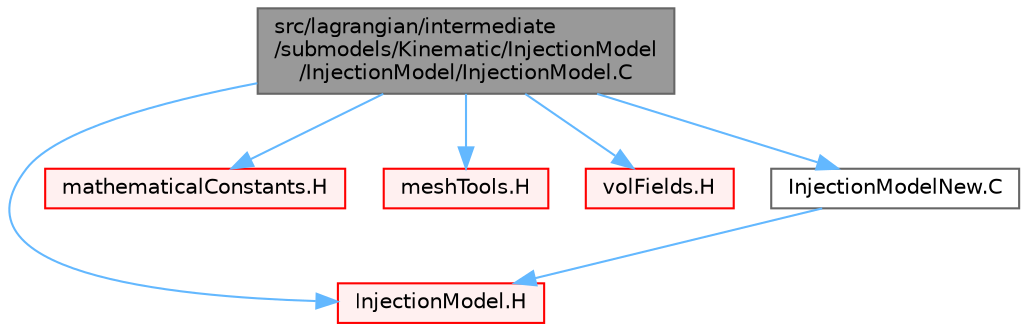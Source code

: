digraph "src/lagrangian/intermediate/submodels/Kinematic/InjectionModel/InjectionModel/InjectionModel.C"
{
 // LATEX_PDF_SIZE
  bgcolor="transparent";
  edge [fontname=Helvetica,fontsize=10,labelfontname=Helvetica,labelfontsize=10];
  node [fontname=Helvetica,fontsize=10,shape=box,height=0.2,width=0.4];
  Node1 [id="Node000001",label="src/lagrangian/intermediate\l/submodels/Kinematic/InjectionModel\l/InjectionModel/InjectionModel.C",height=0.2,width=0.4,color="gray40", fillcolor="grey60", style="filled", fontcolor="black",tooltip=" "];
  Node1 -> Node2 [id="edge1_Node000001_Node000002",color="steelblue1",style="solid",tooltip=" "];
  Node2 [id="Node000002",label="InjectionModel.H",height=0.2,width=0.4,color="red", fillcolor="#FFF0F0", style="filled",URL="$InjectionModel_8H.html",tooltip=" "];
  Node1 -> Node202 [id="edge2_Node000001_Node000202",color="steelblue1",style="solid",tooltip=" "];
  Node202 [id="Node000202",label="mathematicalConstants.H",height=0.2,width=0.4,color="red", fillcolor="#FFF0F0", style="filled",URL="$mathematicalConstants_8H.html",tooltip=" "];
  Node1 -> Node203 [id="edge3_Node000001_Node000203",color="steelblue1",style="solid",tooltip=" "];
  Node203 [id="Node000203",label="meshTools.H",height=0.2,width=0.4,color="red", fillcolor="#FFF0F0", style="filled",URL="$meshTools_8H.html",tooltip=" "];
  Node1 -> Node264 [id="edge4_Node000001_Node000264",color="steelblue1",style="solid",tooltip=" "];
  Node264 [id="Node000264",label="volFields.H",height=0.2,width=0.4,color="red", fillcolor="#FFF0F0", style="filled",URL="$volFields_8H.html",tooltip=" "];
  Node1 -> Node387 [id="edge5_Node000001_Node000387",color="steelblue1",style="solid",tooltip=" "];
  Node387 [id="Node000387",label="InjectionModelNew.C",height=0.2,width=0.4,color="grey40", fillcolor="white", style="filled",URL="$InjectionModelNew_8C.html",tooltip=" "];
  Node387 -> Node2 [id="edge6_Node000387_Node000002",color="steelblue1",style="solid",tooltip=" "];
}
